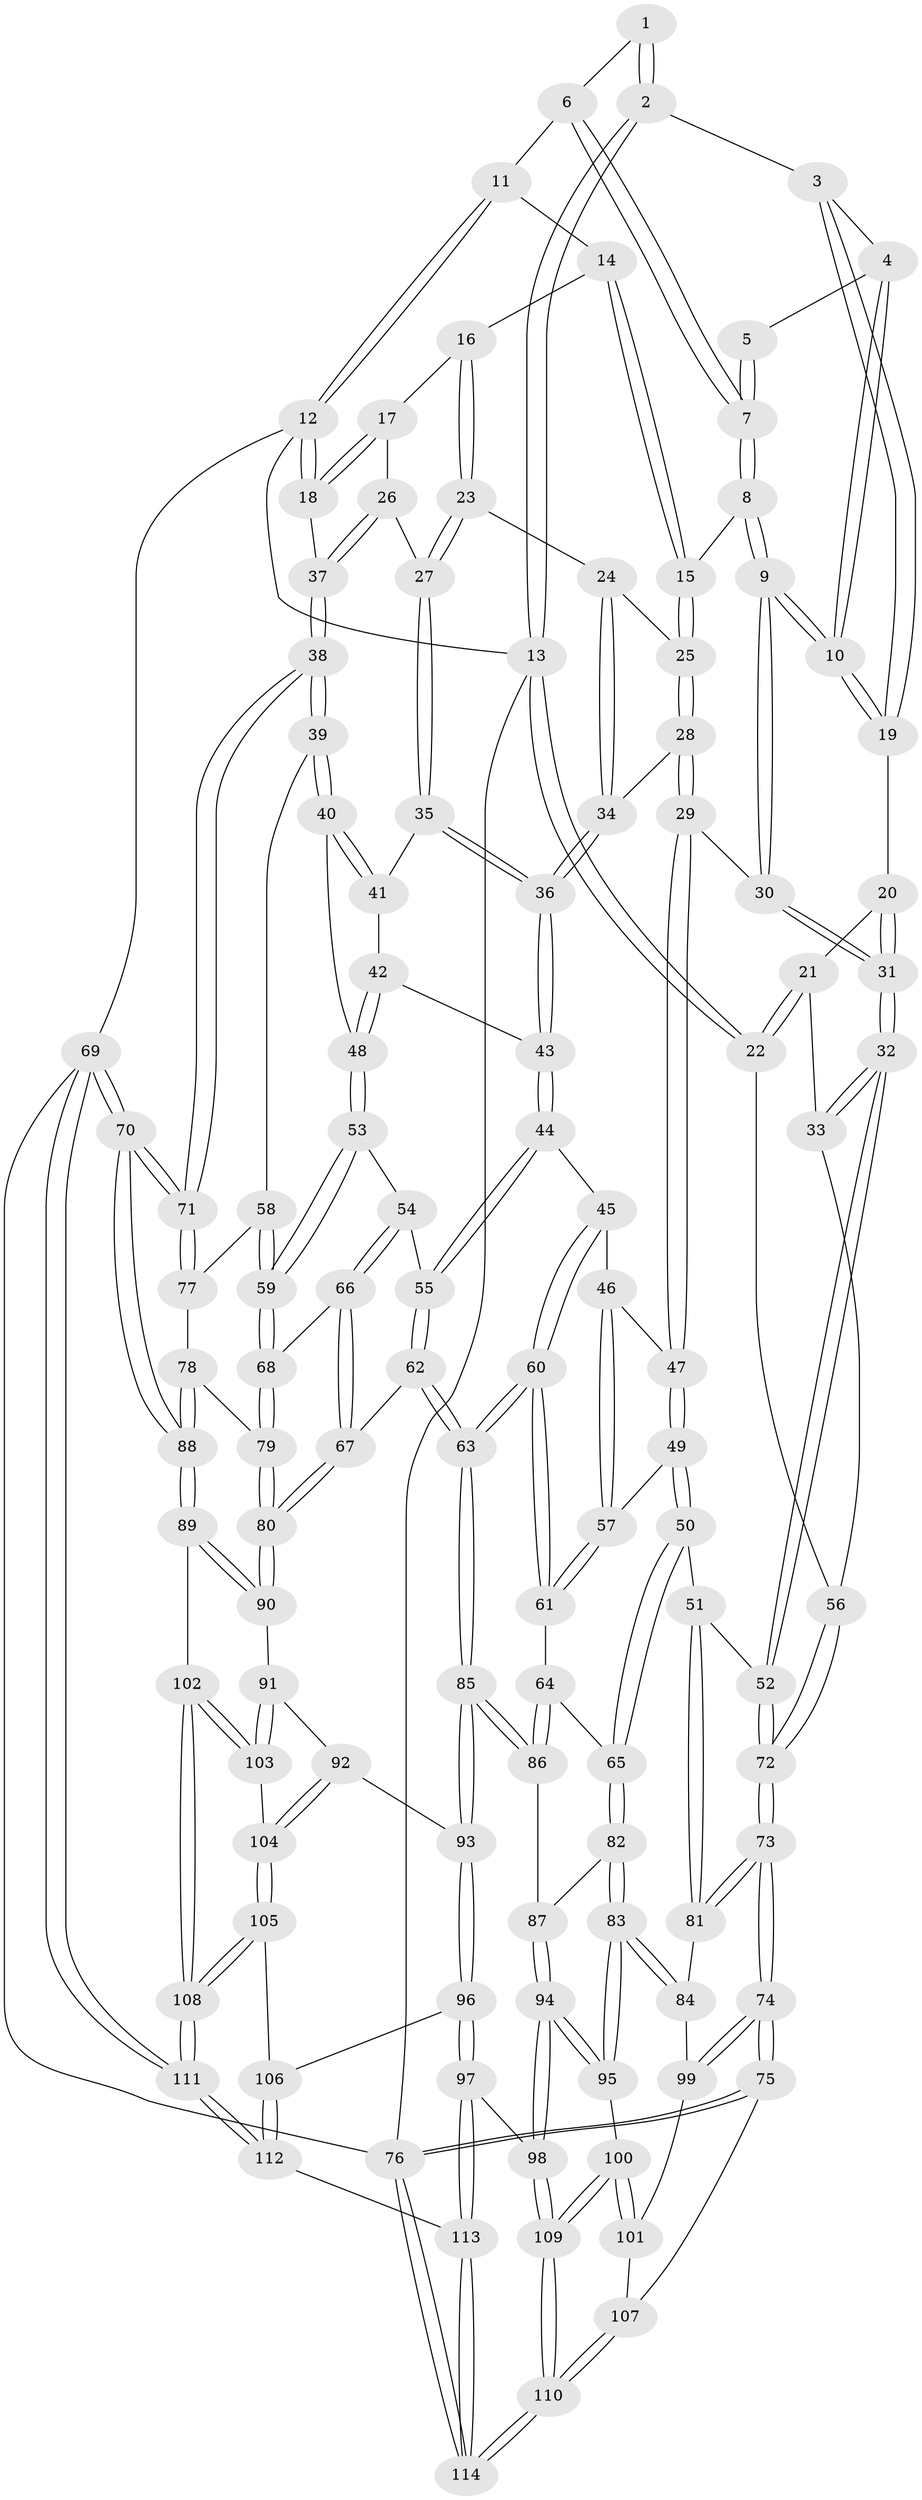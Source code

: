 // coarse degree distribution, {4: 0.38596491228070173, 6: 0.12280701754385964, 3: 0.15789473684210525, 5: 0.3157894736842105, 7: 0.017543859649122806}
// Generated by graph-tools (version 1.1) at 2025/05/03/04/25 22:05:46]
// undirected, 114 vertices, 282 edges
graph export_dot {
graph [start="1"]
  node [color=gray90,style=filled];
  1 [pos="+0.37199581085118866+0"];
  2 [pos="+0.04012719469654435+0"];
  3 [pos="+0.15607165456400576+0"];
  4 [pos="+0.324936684741666+0.04140969708741356"];
  5 [pos="+0.35856480110192357+0.03257956918130276"];
  6 [pos="+0.6023288848819249+0"];
  7 [pos="+0.408788550188266+0.08244941558164567"];
  8 [pos="+0.40251330719669337+0.11061538560754647"];
  9 [pos="+0.3624844225851186+0.14118001304517444"];
  10 [pos="+0.35718008882060204+0.13673120338162909"];
  11 [pos="+0.6112328637023301+0"];
  12 [pos="+1+0"];
  13 [pos="+0+0"];
  14 [pos="+0.6290866313677204+0"];
  15 [pos="+0.4713662081033795+0.13809321517435014"];
  16 [pos="+0.6548713888001356+0"];
  17 [pos="+0.793003755748632+0.06165564807456129"];
  18 [pos="+1+0.014772772219285931"];
  19 [pos="+0.16474800626843322+0.02855201039181412"];
  20 [pos="+0.16136010314171612+0.06548524653837866"];
  21 [pos="+0.07043300152362092+0.1543829463035683"];
  22 [pos="+0+0.1715266617119346"];
  23 [pos="+0.6542357798080667+0.0033751688558767636"];
  24 [pos="+0.6314035406165729+0.10441287134940436"];
  25 [pos="+0.47601237036228444+0.1436215881153"];
  26 [pos="+0.8334886898944411+0.15987642019195572"];
  27 [pos="+0.7915975174691521+0.19261928928556674"];
  28 [pos="+0.5071434219055758+0.23755833003015855"];
  29 [pos="+0.45372756342818815+0.2800310183148856"];
  30 [pos="+0.3562854691749933+0.1664908559925944"];
  31 [pos="+0.22146831566958472+0.26325634181313384"];
  32 [pos="+0.19689749510250076+0.3666820733257454"];
  33 [pos="+0.07784335021254263+0.30292537720928847"];
  34 [pos="+0.6248392417993643+0.2221348553099686"];
  35 [pos="+0.7877165184595283+0.2010483792764662"];
  36 [pos="+0.6362863059780072+0.23554677630829182"];
  37 [pos="+1+0.12759051085547812"];
  38 [pos="+1+0.23134357548651727"];
  39 [pos="+1+0.31644609807200447"];
  40 [pos="+0.8787523590163917+0.3306263112992801"];
  41 [pos="+0.8174450699808427+0.2727287160966149"];
  42 [pos="+0.6962560676196251+0.3032694985735939"];
  43 [pos="+0.653437373959531+0.29886691792557774"];
  44 [pos="+0.6411100786030569+0.36034020266674516"];
  45 [pos="+0.6320251992737221+0.3657922580416117"];
  46 [pos="+0.5934760675956121+0.3685974002489661"];
  47 [pos="+0.4480001966652863+0.2966443681933258"];
  48 [pos="+0.8284302087945242+0.3740044372718283"];
  49 [pos="+0.41518181829425765+0.345250422956555"];
  50 [pos="+0.257160607330188+0.42955779161042595"];
  51 [pos="+0.2511668996321713+0.42797521633194163"];
  52 [pos="+0.20173621307848302+0.37911507293111596"];
  53 [pos="+0.8014877940131124+0.4152591896549292"];
  54 [pos="+0.7559614326314689+0.4314815535700982"];
  55 [pos="+0.7080706938312223+0.4276557324525116"];
  56 [pos="+0+0.23688464052491973"];
  57 [pos="+0.5040174986146505+0.4140814074743058"];
  58 [pos="+0.9001595156192865+0.5092673009420082"];
  59 [pos="+0.8648254130472829+0.5163402539031423"];
  60 [pos="+0.5538336055007038+0.5379154504514632"];
  61 [pos="+0.5279470877389382+0.525659271281354"];
  62 [pos="+0.629728010895078+0.6068804234027578"];
  63 [pos="+0.6183661750895993+0.6105107769317037"];
  64 [pos="+0.4017954162657025+0.531935731734456"];
  65 [pos="+0.29489500423169995+0.4710516610988087"];
  66 [pos="+0.7680053046015196+0.5558196875353827"];
  67 [pos="+0.7114922336114365+0.6117230418779424"];
  68 [pos="+0.8529394221767779+0.5332053078170443"];
  69 [pos="+1+1"];
  70 [pos="+1+0.816416937344646"];
  71 [pos="+1+0.4420122685961893"];
  72 [pos="+0+0.5855795477680998"];
  73 [pos="+0+0.6115797283238126"];
  74 [pos="+0+0.6304688844803642"];
  75 [pos="+0+0.9395995058134821"];
  76 [pos="+0+1"];
  77 [pos="+0.9332193983076286+0.5334911254025616"];
  78 [pos="+0.9679359599044142+0.6233313411098338"];
  79 [pos="+0.8678196524636921+0.6135422632287942"];
  80 [pos="+0.8078179870361694+0.6875185777995568"];
  81 [pos="+0.17019585754445637+0.5752868245327509"];
  82 [pos="+0.30721400967354723+0.6335077272170424"];
  83 [pos="+0.23564387688720434+0.7654576587739121"];
  84 [pos="+0.16904590418510837+0.6986535366947987"];
  85 [pos="+0.597091863862908+0.6586605869714086"];
  86 [pos="+0.4209254992725693+0.6667239686326268"];
  87 [pos="+0.40948472956699294+0.6811114728305284"];
  88 [pos="+1+0.8015301213275566"];
  89 [pos="+0.9355530847447107+0.811722488057211"];
  90 [pos="+0.8253042732278436+0.7365035108997865"];
  91 [pos="+0.8097933770959+0.7446512885452409"];
  92 [pos="+0.6822267660315187+0.7785387088375297"];
  93 [pos="+0.5970625471807185+0.661236250655344"];
  94 [pos="+0.3716734110018014+0.8112058229783771"];
  95 [pos="+0.24239536443550105+0.7800336135390352"];
  96 [pos="+0.49970722081054986+0.8402641204713501"];
  97 [pos="+0.443132009482317+0.8623480958839328"];
  98 [pos="+0.39609278199318465+0.8357135182605465"];
  99 [pos="+0.01820167291831391+0.7186601107496609"];
  100 [pos="+0.20285583737721985+0.8333317601299204"];
  101 [pos="+0.06583145075045362+0.8239439694422986"];
  102 [pos="+0.7995270949303317+0.944388700966874"];
  103 [pos="+0.7439132820327551+0.8469080748188498"];
  104 [pos="+0.677709594913962+0.8158207954013706"];
  105 [pos="+0.6528764664483098+0.8491272387700229"];
  106 [pos="+0.6045183307989052+0.8763619325869103"];
  107 [pos="+0.05526021208493128+0.8463504303616312"];
  108 [pos="+0.7871763184561047+0.9684636901545992"];
  109 [pos="+0.12365015202234464+1"];
  110 [pos="+0.10884585365580383+1"];
  111 [pos="+0.7244014060135147+1"];
  112 [pos="+0.714231494300011+1"];
  113 [pos="+0.46496227192465034+1"];
  114 [pos="+0.07070550924899283+1"];
  1 -- 2;
  1 -- 2;
  1 -- 6;
  2 -- 3;
  2 -- 13;
  2 -- 13;
  3 -- 4;
  3 -- 19;
  3 -- 19;
  4 -- 5;
  4 -- 10;
  4 -- 10;
  5 -- 7;
  5 -- 7;
  6 -- 7;
  6 -- 7;
  6 -- 11;
  7 -- 8;
  7 -- 8;
  8 -- 9;
  8 -- 9;
  8 -- 15;
  9 -- 10;
  9 -- 10;
  9 -- 30;
  9 -- 30;
  10 -- 19;
  10 -- 19;
  11 -- 12;
  11 -- 12;
  11 -- 14;
  12 -- 13;
  12 -- 18;
  12 -- 18;
  12 -- 69;
  13 -- 22;
  13 -- 22;
  13 -- 76;
  14 -- 15;
  14 -- 15;
  14 -- 16;
  15 -- 25;
  15 -- 25;
  16 -- 17;
  16 -- 23;
  16 -- 23;
  17 -- 18;
  17 -- 18;
  17 -- 26;
  18 -- 37;
  19 -- 20;
  20 -- 21;
  20 -- 31;
  20 -- 31;
  21 -- 22;
  21 -- 22;
  21 -- 33;
  22 -- 56;
  23 -- 24;
  23 -- 27;
  23 -- 27;
  24 -- 25;
  24 -- 34;
  24 -- 34;
  25 -- 28;
  25 -- 28;
  26 -- 27;
  26 -- 37;
  26 -- 37;
  27 -- 35;
  27 -- 35;
  28 -- 29;
  28 -- 29;
  28 -- 34;
  29 -- 30;
  29 -- 47;
  29 -- 47;
  30 -- 31;
  30 -- 31;
  31 -- 32;
  31 -- 32;
  32 -- 33;
  32 -- 33;
  32 -- 52;
  32 -- 52;
  33 -- 56;
  34 -- 36;
  34 -- 36;
  35 -- 36;
  35 -- 36;
  35 -- 41;
  36 -- 43;
  36 -- 43;
  37 -- 38;
  37 -- 38;
  38 -- 39;
  38 -- 39;
  38 -- 71;
  38 -- 71;
  39 -- 40;
  39 -- 40;
  39 -- 58;
  40 -- 41;
  40 -- 41;
  40 -- 48;
  41 -- 42;
  42 -- 43;
  42 -- 48;
  42 -- 48;
  43 -- 44;
  43 -- 44;
  44 -- 45;
  44 -- 55;
  44 -- 55;
  45 -- 46;
  45 -- 60;
  45 -- 60;
  46 -- 47;
  46 -- 57;
  46 -- 57;
  47 -- 49;
  47 -- 49;
  48 -- 53;
  48 -- 53;
  49 -- 50;
  49 -- 50;
  49 -- 57;
  50 -- 51;
  50 -- 65;
  50 -- 65;
  51 -- 52;
  51 -- 81;
  51 -- 81;
  52 -- 72;
  52 -- 72;
  53 -- 54;
  53 -- 59;
  53 -- 59;
  54 -- 55;
  54 -- 66;
  54 -- 66;
  55 -- 62;
  55 -- 62;
  56 -- 72;
  56 -- 72;
  57 -- 61;
  57 -- 61;
  58 -- 59;
  58 -- 59;
  58 -- 77;
  59 -- 68;
  59 -- 68;
  60 -- 61;
  60 -- 61;
  60 -- 63;
  60 -- 63;
  61 -- 64;
  62 -- 63;
  62 -- 63;
  62 -- 67;
  63 -- 85;
  63 -- 85;
  64 -- 65;
  64 -- 86;
  64 -- 86;
  65 -- 82;
  65 -- 82;
  66 -- 67;
  66 -- 67;
  66 -- 68;
  67 -- 80;
  67 -- 80;
  68 -- 79;
  68 -- 79;
  69 -- 70;
  69 -- 70;
  69 -- 111;
  69 -- 111;
  69 -- 76;
  70 -- 71;
  70 -- 71;
  70 -- 88;
  70 -- 88;
  71 -- 77;
  71 -- 77;
  72 -- 73;
  72 -- 73;
  73 -- 74;
  73 -- 74;
  73 -- 81;
  73 -- 81;
  74 -- 75;
  74 -- 75;
  74 -- 99;
  74 -- 99;
  75 -- 76;
  75 -- 76;
  75 -- 107;
  76 -- 114;
  76 -- 114;
  77 -- 78;
  78 -- 79;
  78 -- 88;
  78 -- 88;
  79 -- 80;
  79 -- 80;
  80 -- 90;
  80 -- 90;
  81 -- 84;
  82 -- 83;
  82 -- 83;
  82 -- 87;
  83 -- 84;
  83 -- 84;
  83 -- 95;
  83 -- 95;
  84 -- 99;
  85 -- 86;
  85 -- 86;
  85 -- 93;
  85 -- 93;
  86 -- 87;
  87 -- 94;
  87 -- 94;
  88 -- 89;
  88 -- 89;
  89 -- 90;
  89 -- 90;
  89 -- 102;
  90 -- 91;
  91 -- 92;
  91 -- 103;
  91 -- 103;
  92 -- 93;
  92 -- 104;
  92 -- 104;
  93 -- 96;
  93 -- 96;
  94 -- 95;
  94 -- 95;
  94 -- 98;
  94 -- 98;
  95 -- 100;
  96 -- 97;
  96 -- 97;
  96 -- 106;
  97 -- 98;
  97 -- 113;
  97 -- 113;
  98 -- 109;
  98 -- 109;
  99 -- 101;
  100 -- 101;
  100 -- 101;
  100 -- 109;
  100 -- 109;
  101 -- 107;
  102 -- 103;
  102 -- 103;
  102 -- 108;
  102 -- 108;
  103 -- 104;
  104 -- 105;
  104 -- 105;
  105 -- 106;
  105 -- 108;
  105 -- 108;
  106 -- 112;
  106 -- 112;
  107 -- 110;
  107 -- 110;
  108 -- 111;
  108 -- 111;
  109 -- 110;
  109 -- 110;
  110 -- 114;
  110 -- 114;
  111 -- 112;
  111 -- 112;
  112 -- 113;
  113 -- 114;
  113 -- 114;
}
